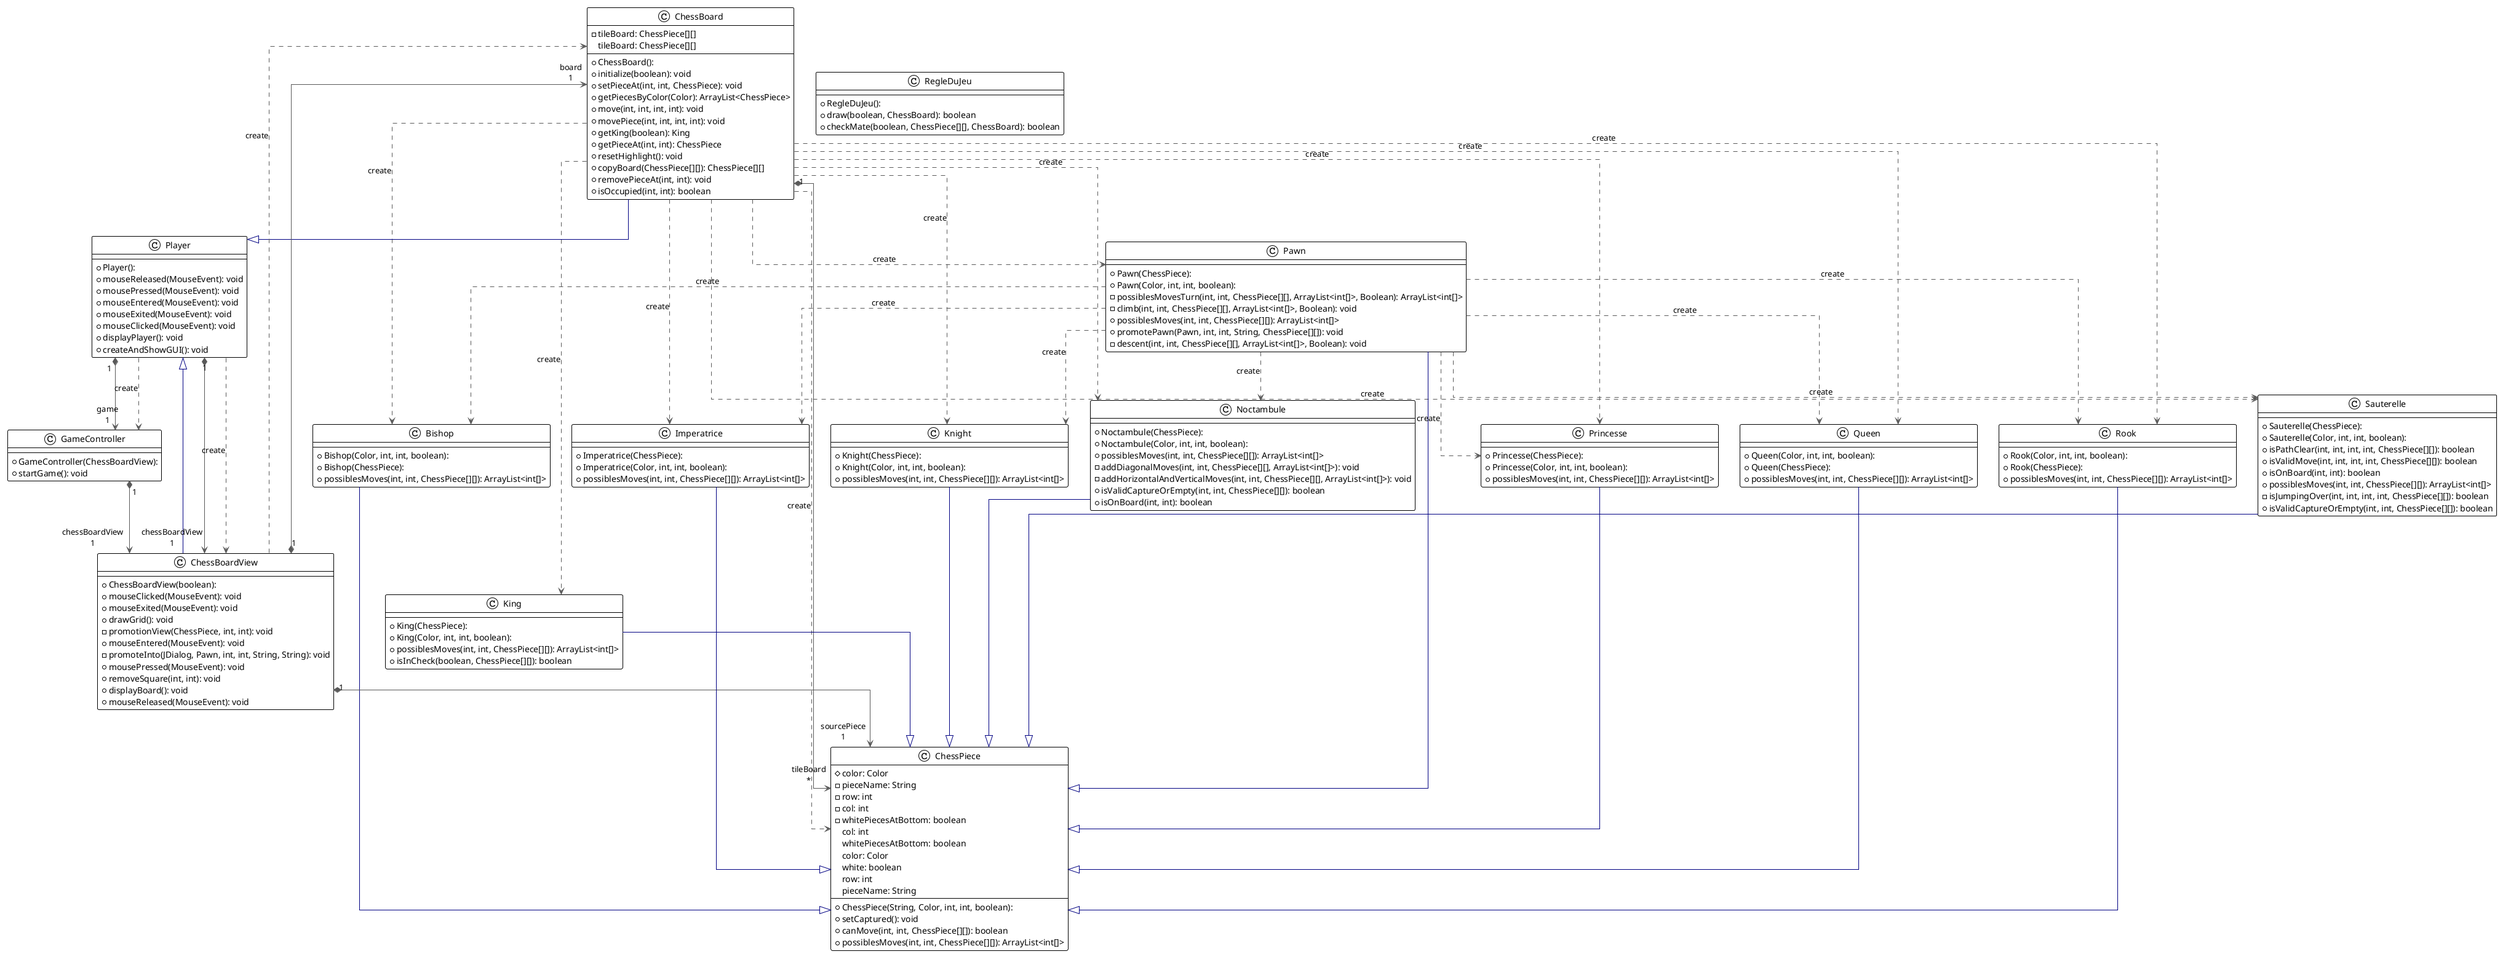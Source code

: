 @startuml

!theme plain
top to bottom direction
skinparam linetype ortho

class Bishop {
  + Bishop(Color, int, int, boolean): 
  + Bishop(ChessPiece): 
  + possiblesMoves(int, int, ChessPiece[][]): ArrayList<int[]>
}
class ChessBoard {
  + ChessBoard(): 
  - tileBoard: ChessPiece[][]
  + initialize(boolean): void
  + setPieceAt(int, int, ChessPiece): void
  + getPiecesByColor(Color): ArrayList<ChessPiece>
  + move(int, int, int, int): void
  + movePiece(int, int, int, int): void
  + getKing(boolean): King
  + getPieceAt(int, int): ChessPiece
  + resetHighlight(): void
  + copyBoard(ChessPiece[][]): ChessPiece[][]
  + removePieceAt(int, int): void
  + isOccupied(int, int): boolean
   tileBoard: ChessPiece[][]
}
class ChessBoardView {
  + ChessBoardView(boolean): 
  + mouseClicked(MouseEvent): void
  + mouseExited(MouseEvent): void
  + drawGrid(): void
  - promotionView(ChessPiece, int, int): void
  + mouseEntered(MouseEvent): void
  - promoteInto(JDialog, Pawn, int, int, String, String): void
  + mousePressed(MouseEvent): void
  + removeSquare(int, int): void
  + displayBoard(): void
  + mouseReleased(MouseEvent): void
}
class ChessPiece {
  + ChessPiece(String, Color, int, int, boolean): 
  # color: Color
  - pieceName: String
  - row: int
  - col: int
  - whitePiecesAtBottom: boolean
  + setCaptured(): void
  + canMove(int, int, ChessPiece[][]): boolean
  + possiblesMoves(int, int, ChessPiece[][]): ArrayList<int[]>
   col: int
   whitePiecesAtBottom: boolean
   color: Color
   white: boolean
   row: int
   pieceName: String
}
class GameController {
  + GameController(ChessBoardView): 
  + startGame(): void
}
class Imperatrice {
  + Imperatrice(ChessPiece): 
  + Imperatrice(Color, int, int, boolean): 
  + possiblesMoves(int, int, ChessPiece[][]): ArrayList<int[]>
}
class King {
  + King(ChessPiece): 
  + King(Color, int, int, boolean): 
  + possiblesMoves(int, int, ChessPiece[][]): ArrayList<int[]>
  + isInCheck(boolean, ChessPiece[][]): boolean
}
class Knight {
  + Knight(ChessPiece): 
  + Knight(Color, int, int, boolean): 
  + possiblesMoves(int, int, ChessPiece[][]): ArrayList<int[]>
}
class Noctambule {
  + Noctambule(ChessPiece): 
  + Noctambule(Color, int, int, boolean): 
  + possiblesMoves(int, int, ChessPiece[][]): ArrayList<int[]>
  - addDiagonalMoves(int, int, ChessPiece[][], ArrayList<int[]>): void
  - addHorizontalAndVerticalMoves(int, int, ChessPiece[][], ArrayList<int[]>): void
  + isValidCaptureOrEmpty(int, int, ChessPiece[][]): boolean
  + isOnBoard(int, int): boolean
}
class Pawn {
  + Pawn(ChessPiece): 
  + Pawn(Color, int, int, boolean): 
  - possiblesMovesTurn(int, int, ChessPiece[][], ArrayList<int[]>, Boolean): ArrayList<int[]>
  - climb(int, int, ChessPiece[][], ArrayList<int[]>, Boolean): void
  + possiblesMoves(int, int, ChessPiece[][]): ArrayList<int[]>
  + promotePawn(Pawn, int, int, String, ChessPiece[][]): void
  - descent(int, int, ChessPiece[][], ArrayList<int[]>, Boolean): void
}
class Player {
  + Player(): 
  + mouseReleased(MouseEvent): void
  + mousePressed(MouseEvent): void
  + mouseEntered(MouseEvent): void
  + mouseExited(MouseEvent): void
  + mouseClicked(MouseEvent): void
  + displayPlayer(): void
  + createAndShowGUI(): void
}
class Princesse {
  + Princesse(ChessPiece): 
  + Princesse(Color, int, int, boolean): 
  + possiblesMoves(int, int, ChessPiece[][]): ArrayList<int[]>
}
class Queen {
  + Queen(Color, int, int, boolean): 
  + Queen(ChessPiece): 
  + possiblesMoves(int, int, ChessPiece[][]): ArrayList<int[]>
}
class RegleDuJeu {
  + RegleDuJeu(): 
  + draw(boolean, ChessBoard): boolean
  + checkMate(boolean, ChessPiece[][], ChessBoard): boolean
}
class Rook {
  + Rook(Color, int, int, boolean): 
  + Rook(ChessPiece): 
  + possiblesMoves(int, int, ChessPiece[][]): ArrayList<int[]>
}
class Sauterelle {
  + Sauterelle(ChessPiece): 
  + Sauterelle(Color, int, int, boolean): 
  + isPathClear(int, int, int, int, ChessPiece[][]): boolean
  + isValidMove(int, int, int, int, ChessPiece[][]): boolean
  + isOnBoard(int, int): boolean
  + possiblesMoves(int, int, ChessPiece[][]): ArrayList<int[]>
  - isJumpingOver(int, int, int, int, ChessPiece[][]): boolean
  + isValidCaptureOrEmpty(int, int, ChessPiece[][]): boolean
}

Bishop          -[#000082,plain]-^  ChessPiece     
ChessBoard      -[#595959,dashed]->  Bishop         : "«create»"
ChessBoard     "1" *-[#595959,plain]-> "tileBoard\n*" ChessPiece     
ChessBoard      -[#595959,dashed]->  ChessPiece     : "«create»"
ChessBoard      -[#595959,dashed]->  Imperatrice    : "«create»"
ChessBoard      -[#595959,dashed]->  King           : "«create»"
ChessBoard      -[#595959,dashed]->  Knight         : "«create»"
ChessBoard      -[#595959,dashed]->  Noctambule     : "«create»"
ChessBoard      -[#595959,dashed]->  Pawn           : "«create»"
ChessBoard      -[#000082,plain]-^  Player         
ChessBoard      -[#595959,dashed]->  Princesse      : "«create»"
ChessBoard      -[#595959,dashed]->  Queen          : "«create»"
ChessBoard      -[#595959,dashed]->  Rook           : "«create»"
ChessBoard      -[#595959,dashed]->  Sauterelle     : "«create»"
ChessBoardView  -[#595959,dashed]->  ChessBoard     : "«create»"
ChessBoardView "1" *-[#595959,plain]-> "board\n1" ChessBoard     
ChessBoardView "1" *-[#595959,plain]-> "sourcePiece\n1" ChessPiece     
ChessBoardView  -[#000082,plain]-^  Player         
GameController "1" *-[#595959,plain]-> "chessBoardView\n1" ChessBoardView 
Imperatrice     -[#000082,plain]-^  ChessPiece     
King            -[#000082,plain]-^  ChessPiece     
Knight          -[#000082,plain]-^  ChessPiece     
Noctambule      -[#000082,plain]-^  ChessPiece     
Pawn            -[#595959,dashed]->  Bishop         : "«create»"
Pawn            -[#000082,plain]-^  ChessPiece     
Pawn            -[#595959,dashed]->  Imperatrice    : "«create»"
Pawn            -[#595959,dashed]->  Knight         : "«create»"
Pawn            -[#595959,dashed]->  Noctambule     : "«create»"
Pawn            -[#595959,dashed]->  Princesse      : "«create»"
Pawn            -[#595959,dashed]->  Queen          : "«create»"
Pawn            -[#595959,dashed]->  Rook           : "«create»"
Pawn            -[#595959,dashed]->  Sauterelle     : "«create»"
Player         "1" *-[#595959,plain]-> "chessBoardView\n1" ChessBoardView 
Player          -[#595959,dashed]->  ChessBoardView : "«create»"
Player         "1" *-[#595959,plain]-> "game\n1" GameController 
Player          -[#595959,dashed]->  GameController : "«create»"
Princesse       -[#000082,plain]-^  ChessPiece     
Queen           -[#000082,plain]-^  ChessPiece     
Rook            -[#000082,plain]-^  ChessPiece     
Sauterelle      -[#000082,plain]-^  ChessPiece     
@enduml
